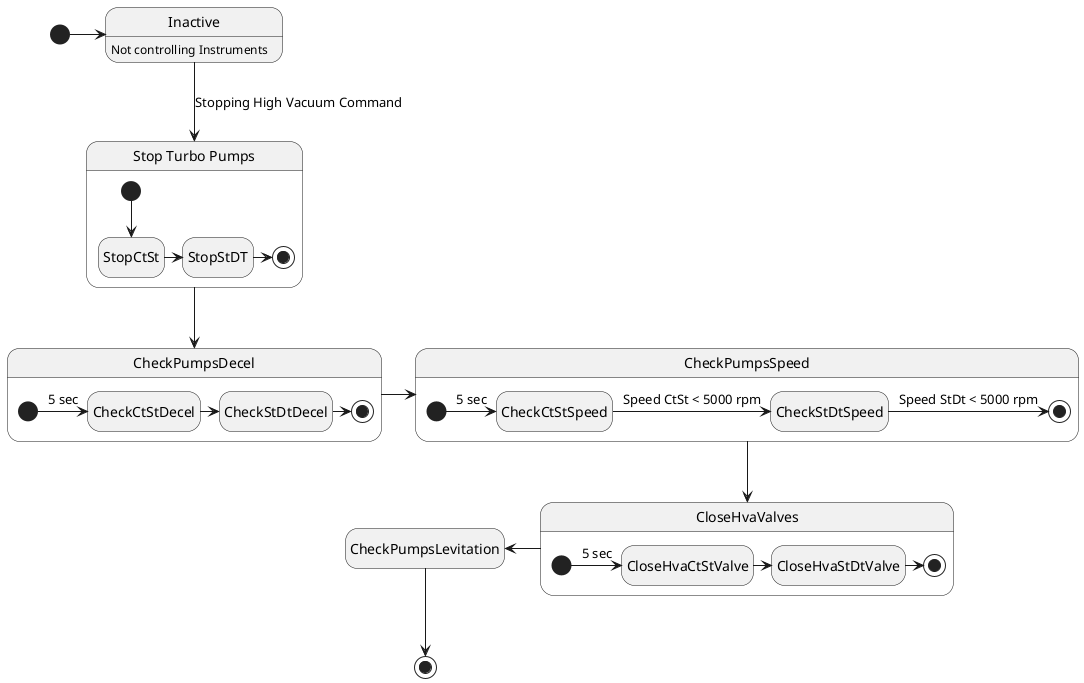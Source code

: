 @startuml
' Install Plantuml with:
'  sudo apt-get install plantuml 
' Lines starting with "'" are comments
' https://plantuml.com/state-diagram
' create png with: $ plantuml starting-low-vacuum-sm.uml
' EPICS Statem machine coded in 
' https://github.com/ipfn-hpl/esther-epics/blob/master/iocs/estherVacuumRpi4/vacApp/src/sncEstherVacuum.stt
'    lines after "ss StoppingHVSequence {"
' 
' scale 350 width

hide empty description

[*] -> Inactive

Inactive : Not controlling Instruments
' state Stopped {
'   [*] --> 
'  Idle --> Configuring : powerInst
'  Configuring --> Idle : EvConfig
' }

Inactive -down-> StopTurbos : Stopping High Vacuum Command 

state "Stop Turbo Pumps" as StopTurbos {
    [*] --> StopCtSt
    StopCtSt -> StopStDT
    StopStDT -> [*]
}

StopTurbos -down-> CheckPumpsDecel

state CheckPumpsDecel {
    [*] -> CheckCtStDecel  : 5 sec 
    CheckCtStDecel -> CheckStDtDecel
    CheckStDtDecel -> [*]
}
CheckPumpsDecel -> CheckPumpsSpeed

state CheckPumpsSpeed {
    [*] -> CheckCtStSpeed  : 5 sec 
    CheckCtStSpeed -> CheckStDtSpeed : Speed CtSt < 5000 rpm
    CheckStDtSpeed -> [*] : Speed StDt < 5000 rpm
}
CheckPumpsSpeed -down-> CloseHvaValves

state CloseHvaValves {
    [*] -> CloseHvaCtStValve  : 5 sec 
    CloseHvaCtStValve -> CloseHvaStDtValve
    CloseHvaStDtValve -> [*]
}
CloseHvaValves -left-> CheckPumpsLevitation

state CheckPumpsLevitation


CheckPumpsLevitation  -down-> [*] 
@enduml

